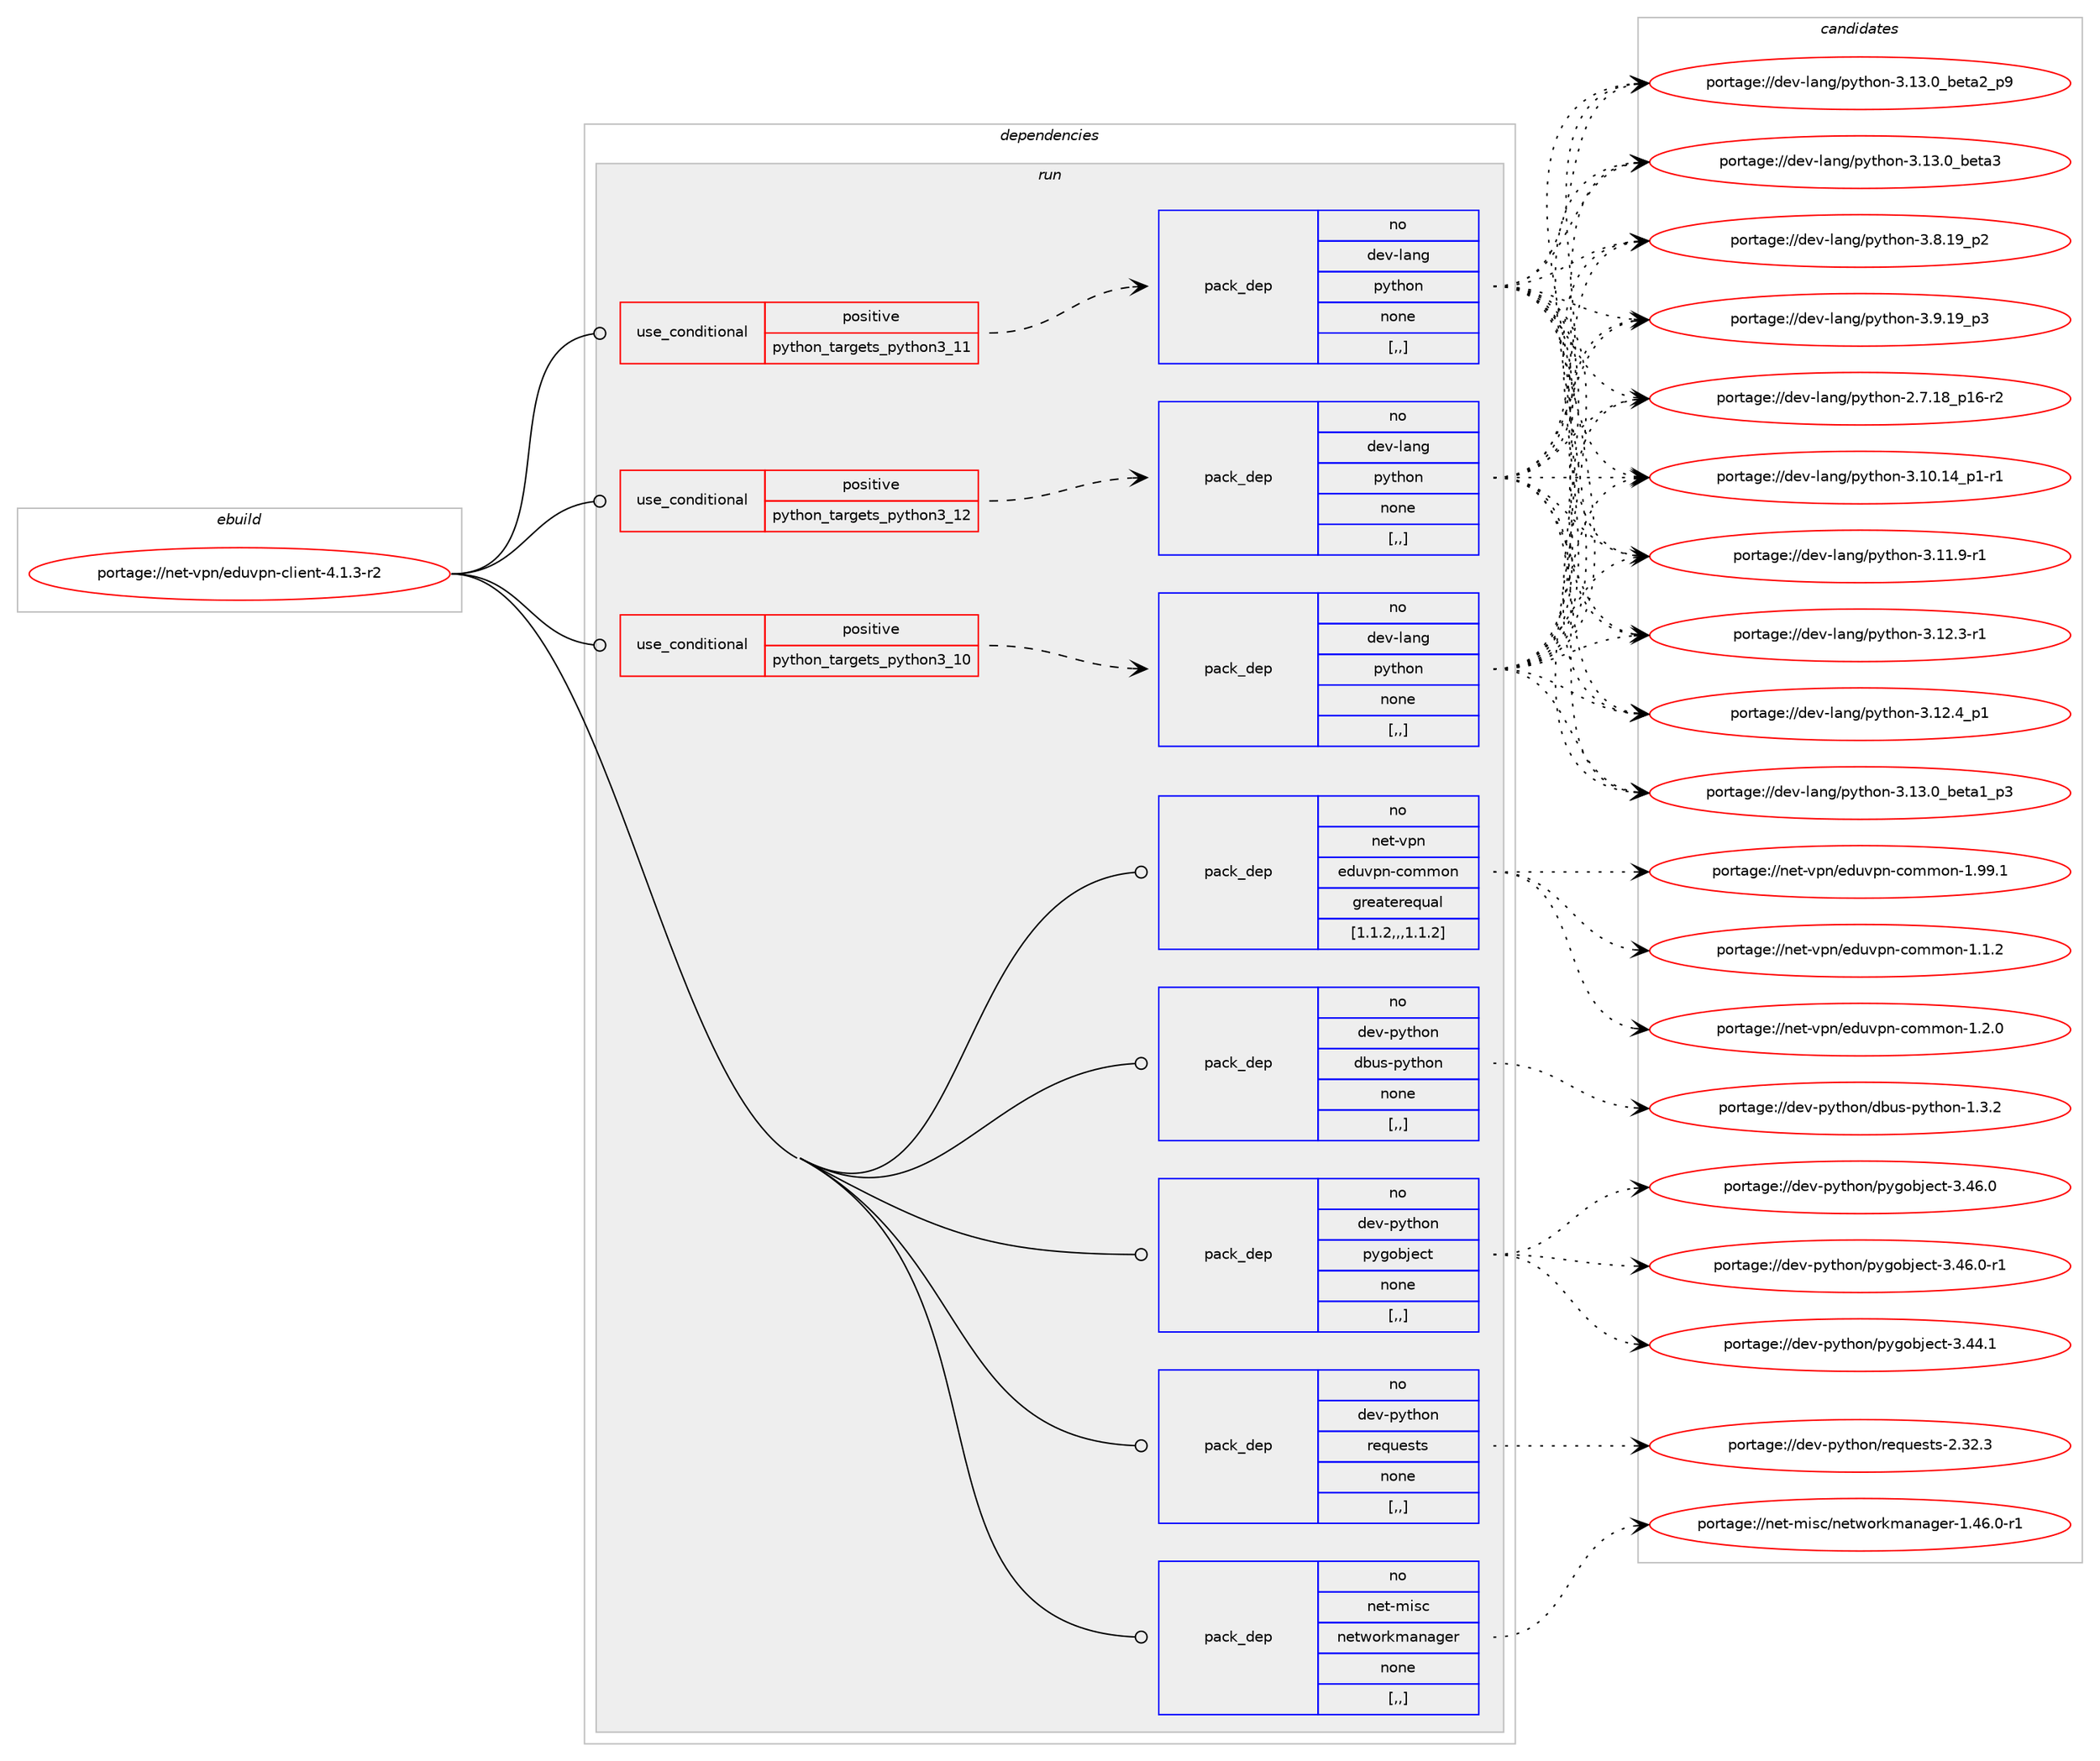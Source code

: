 digraph prolog {

# *************
# Graph options
# *************

newrank=true;
concentrate=true;
compound=true;
graph [rankdir=LR,fontname=Helvetica,fontsize=10,ranksep=1.5];#, ranksep=2.5, nodesep=0.2];
edge  [arrowhead=vee];
node  [fontname=Helvetica,fontsize=10];

# **********
# The ebuild
# **********

subgraph cluster_leftcol {
color=gray;
label=<<i>ebuild</i>>;
id [label="portage://net-vpn/eduvpn-client-4.1.3-r2", color=red, width=4, href="../net-vpn/eduvpn-client-4.1.3-r2.svg"];
}

# ****************
# The dependencies
# ****************

subgraph cluster_midcol {
color=gray;
label=<<i>dependencies</i>>;
subgraph cluster_compile {
fillcolor="#eeeeee";
style=filled;
label=<<i>compile</i>>;
}
subgraph cluster_compileandrun {
fillcolor="#eeeeee";
style=filled;
label=<<i>compile and run</i>>;
}
subgraph cluster_run {
fillcolor="#eeeeee";
style=filled;
label=<<i>run</i>>;
subgraph cond99459 {
dependency376546 [label=<<TABLE BORDER="0" CELLBORDER="1" CELLSPACING="0" CELLPADDING="4"><TR><TD ROWSPAN="3" CELLPADDING="10">use_conditional</TD></TR><TR><TD>positive</TD></TR><TR><TD>python_targets_python3_10</TD></TR></TABLE>>, shape=none, color=red];
subgraph pack274365 {
dependency376547 [label=<<TABLE BORDER="0" CELLBORDER="1" CELLSPACING="0" CELLPADDING="4" WIDTH="220"><TR><TD ROWSPAN="6" CELLPADDING="30">pack_dep</TD></TR><TR><TD WIDTH="110">no</TD></TR><TR><TD>dev-lang</TD></TR><TR><TD>python</TD></TR><TR><TD>none</TD></TR><TR><TD>[,,]</TD></TR></TABLE>>, shape=none, color=blue];
}
dependency376546:e -> dependency376547:w [weight=20,style="dashed",arrowhead="vee"];
}
id:e -> dependency376546:w [weight=20,style="solid",arrowhead="odot"];
subgraph cond99460 {
dependency376548 [label=<<TABLE BORDER="0" CELLBORDER="1" CELLSPACING="0" CELLPADDING="4"><TR><TD ROWSPAN="3" CELLPADDING="10">use_conditional</TD></TR><TR><TD>positive</TD></TR><TR><TD>python_targets_python3_11</TD></TR></TABLE>>, shape=none, color=red];
subgraph pack274366 {
dependency376549 [label=<<TABLE BORDER="0" CELLBORDER="1" CELLSPACING="0" CELLPADDING="4" WIDTH="220"><TR><TD ROWSPAN="6" CELLPADDING="30">pack_dep</TD></TR><TR><TD WIDTH="110">no</TD></TR><TR><TD>dev-lang</TD></TR><TR><TD>python</TD></TR><TR><TD>none</TD></TR><TR><TD>[,,]</TD></TR></TABLE>>, shape=none, color=blue];
}
dependency376548:e -> dependency376549:w [weight=20,style="dashed",arrowhead="vee"];
}
id:e -> dependency376548:w [weight=20,style="solid",arrowhead="odot"];
subgraph cond99461 {
dependency376550 [label=<<TABLE BORDER="0" CELLBORDER="1" CELLSPACING="0" CELLPADDING="4"><TR><TD ROWSPAN="3" CELLPADDING="10">use_conditional</TD></TR><TR><TD>positive</TD></TR><TR><TD>python_targets_python3_12</TD></TR></TABLE>>, shape=none, color=red];
subgraph pack274367 {
dependency376551 [label=<<TABLE BORDER="0" CELLBORDER="1" CELLSPACING="0" CELLPADDING="4" WIDTH="220"><TR><TD ROWSPAN="6" CELLPADDING="30">pack_dep</TD></TR><TR><TD WIDTH="110">no</TD></TR><TR><TD>dev-lang</TD></TR><TR><TD>python</TD></TR><TR><TD>none</TD></TR><TR><TD>[,,]</TD></TR></TABLE>>, shape=none, color=blue];
}
dependency376550:e -> dependency376551:w [weight=20,style="dashed",arrowhead="vee"];
}
id:e -> dependency376550:w [weight=20,style="solid",arrowhead="odot"];
subgraph pack274368 {
dependency376552 [label=<<TABLE BORDER="0" CELLBORDER="1" CELLSPACING="0" CELLPADDING="4" WIDTH="220"><TR><TD ROWSPAN="6" CELLPADDING="30">pack_dep</TD></TR><TR><TD WIDTH="110">no</TD></TR><TR><TD>dev-python</TD></TR><TR><TD>dbus-python</TD></TR><TR><TD>none</TD></TR><TR><TD>[,,]</TD></TR></TABLE>>, shape=none, color=blue];
}
id:e -> dependency376552:w [weight=20,style="solid",arrowhead="odot"];
subgraph pack274369 {
dependency376553 [label=<<TABLE BORDER="0" CELLBORDER="1" CELLSPACING="0" CELLPADDING="4" WIDTH="220"><TR><TD ROWSPAN="6" CELLPADDING="30">pack_dep</TD></TR><TR><TD WIDTH="110">no</TD></TR><TR><TD>dev-python</TD></TR><TR><TD>pygobject</TD></TR><TR><TD>none</TD></TR><TR><TD>[,,]</TD></TR></TABLE>>, shape=none, color=blue];
}
id:e -> dependency376553:w [weight=20,style="solid",arrowhead="odot"];
subgraph pack274370 {
dependency376554 [label=<<TABLE BORDER="0" CELLBORDER="1" CELLSPACING="0" CELLPADDING="4" WIDTH="220"><TR><TD ROWSPAN="6" CELLPADDING="30">pack_dep</TD></TR><TR><TD WIDTH="110">no</TD></TR><TR><TD>dev-python</TD></TR><TR><TD>requests</TD></TR><TR><TD>none</TD></TR><TR><TD>[,,]</TD></TR></TABLE>>, shape=none, color=blue];
}
id:e -> dependency376554:w [weight=20,style="solid",arrowhead="odot"];
subgraph pack274371 {
dependency376555 [label=<<TABLE BORDER="0" CELLBORDER="1" CELLSPACING="0" CELLPADDING="4" WIDTH="220"><TR><TD ROWSPAN="6" CELLPADDING="30">pack_dep</TD></TR><TR><TD WIDTH="110">no</TD></TR><TR><TD>net-misc</TD></TR><TR><TD>networkmanager</TD></TR><TR><TD>none</TD></TR><TR><TD>[,,]</TD></TR></TABLE>>, shape=none, color=blue];
}
id:e -> dependency376555:w [weight=20,style="solid",arrowhead="odot"];
subgraph pack274372 {
dependency376556 [label=<<TABLE BORDER="0" CELLBORDER="1" CELLSPACING="0" CELLPADDING="4" WIDTH="220"><TR><TD ROWSPAN="6" CELLPADDING="30">pack_dep</TD></TR><TR><TD WIDTH="110">no</TD></TR><TR><TD>net-vpn</TD></TR><TR><TD>eduvpn-common</TD></TR><TR><TD>greaterequal</TD></TR><TR><TD>[1.1.2,,,1.1.2]</TD></TR></TABLE>>, shape=none, color=blue];
}
id:e -> dependency376556:w [weight=20,style="solid",arrowhead="odot"];
}
}

# **************
# The candidates
# **************

subgraph cluster_choices {
rank=same;
color=gray;
label=<<i>candidates</i>>;

subgraph choice274365 {
color=black;
nodesep=1;
choice100101118451089711010347112121116104111110455046554649569511249544511450 [label="portage://dev-lang/python-2.7.18_p16-r2", color=red, width=4,href="../dev-lang/python-2.7.18_p16-r2.svg"];
choice100101118451089711010347112121116104111110455146494846495295112494511449 [label="portage://dev-lang/python-3.10.14_p1-r1", color=red, width=4,href="../dev-lang/python-3.10.14_p1-r1.svg"];
choice100101118451089711010347112121116104111110455146494946574511449 [label="portage://dev-lang/python-3.11.9-r1", color=red, width=4,href="../dev-lang/python-3.11.9-r1.svg"];
choice100101118451089711010347112121116104111110455146495046514511449 [label="portage://dev-lang/python-3.12.3-r1", color=red, width=4,href="../dev-lang/python-3.12.3-r1.svg"];
choice100101118451089711010347112121116104111110455146495046529511249 [label="portage://dev-lang/python-3.12.4_p1", color=red, width=4,href="../dev-lang/python-3.12.4_p1.svg"];
choice10010111845108971101034711212111610411111045514649514648959810111697499511251 [label="portage://dev-lang/python-3.13.0_beta1_p3", color=red, width=4,href="../dev-lang/python-3.13.0_beta1_p3.svg"];
choice10010111845108971101034711212111610411111045514649514648959810111697509511257 [label="portage://dev-lang/python-3.13.0_beta2_p9", color=red, width=4,href="../dev-lang/python-3.13.0_beta2_p9.svg"];
choice1001011184510897110103471121211161041111104551464951464895981011169751 [label="portage://dev-lang/python-3.13.0_beta3", color=red, width=4,href="../dev-lang/python-3.13.0_beta3.svg"];
choice100101118451089711010347112121116104111110455146564649579511250 [label="portage://dev-lang/python-3.8.19_p2", color=red, width=4,href="../dev-lang/python-3.8.19_p2.svg"];
choice100101118451089711010347112121116104111110455146574649579511251 [label="portage://dev-lang/python-3.9.19_p3", color=red, width=4,href="../dev-lang/python-3.9.19_p3.svg"];
dependency376547:e -> choice100101118451089711010347112121116104111110455046554649569511249544511450:w [style=dotted,weight="100"];
dependency376547:e -> choice100101118451089711010347112121116104111110455146494846495295112494511449:w [style=dotted,weight="100"];
dependency376547:e -> choice100101118451089711010347112121116104111110455146494946574511449:w [style=dotted,weight="100"];
dependency376547:e -> choice100101118451089711010347112121116104111110455146495046514511449:w [style=dotted,weight="100"];
dependency376547:e -> choice100101118451089711010347112121116104111110455146495046529511249:w [style=dotted,weight="100"];
dependency376547:e -> choice10010111845108971101034711212111610411111045514649514648959810111697499511251:w [style=dotted,weight="100"];
dependency376547:e -> choice10010111845108971101034711212111610411111045514649514648959810111697509511257:w [style=dotted,weight="100"];
dependency376547:e -> choice1001011184510897110103471121211161041111104551464951464895981011169751:w [style=dotted,weight="100"];
dependency376547:e -> choice100101118451089711010347112121116104111110455146564649579511250:w [style=dotted,weight="100"];
dependency376547:e -> choice100101118451089711010347112121116104111110455146574649579511251:w [style=dotted,weight="100"];
}
subgraph choice274366 {
color=black;
nodesep=1;
choice100101118451089711010347112121116104111110455046554649569511249544511450 [label="portage://dev-lang/python-2.7.18_p16-r2", color=red, width=4,href="../dev-lang/python-2.7.18_p16-r2.svg"];
choice100101118451089711010347112121116104111110455146494846495295112494511449 [label="portage://dev-lang/python-3.10.14_p1-r1", color=red, width=4,href="../dev-lang/python-3.10.14_p1-r1.svg"];
choice100101118451089711010347112121116104111110455146494946574511449 [label="portage://dev-lang/python-3.11.9-r1", color=red, width=4,href="../dev-lang/python-3.11.9-r1.svg"];
choice100101118451089711010347112121116104111110455146495046514511449 [label="portage://dev-lang/python-3.12.3-r1", color=red, width=4,href="../dev-lang/python-3.12.3-r1.svg"];
choice100101118451089711010347112121116104111110455146495046529511249 [label="portage://dev-lang/python-3.12.4_p1", color=red, width=4,href="../dev-lang/python-3.12.4_p1.svg"];
choice10010111845108971101034711212111610411111045514649514648959810111697499511251 [label="portage://dev-lang/python-3.13.0_beta1_p3", color=red, width=4,href="../dev-lang/python-3.13.0_beta1_p3.svg"];
choice10010111845108971101034711212111610411111045514649514648959810111697509511257 [label="portage://dev-lang/python-3.13.0_beta2_p9", color=red, width=4,href="../dev-lang/python-3.13.0_beta2_p9.svg"];
choice1001011184510897110103471121211161041111104551464951464895981011169751 [label="portage://dev-lang/python-3.13.0_beta3", color=red, width=4,href="../dev-lang/python-3.13.0_beta3.svg"];
choice100101118451089711010347112121116104111110455146564649579511250 [label="portage://dev-lang/python-3.8.19_p2", color=red, width=4,href="../dev-lang/python-3.8.19_p2.svg"];
choice100101118451089711010347112121116104111110455146574649579511251 [label="portage://dev-lang/python-3.9.19_p3", color=red, width=4,href="../dev-lang/python-3.9.19_p3.svg"];
dependency376549:e -> choice100101118451089711010347112121116104111110455046554649569511249544511450:w [style=dotted,weight="100"];
dependency376549:e -> choice100101118451089711010347112121116104111110455146494846495295112494511449:w [style=dotted,weight="100"];
dependency376549:e -> choice100101118451089711010347112121116104111110455146494946574511449:w [style=dotted,weight="100"];
dependency376549:e -> choice100101118451089711010347112121116104111110455146495046514511449:w [style=dotted,weight="100"];
dependency376549:e -> choice100101118451089711010347112121116104111110455146495046529511249:w [style=dotted,weight="100"];
dependency376549:e -> choice10010111845108971101034711212111610411111045514649514648959810111697499511251:w [style=dotted,weight="100"];
dependency376549:e -> choice10010111845108971101034711212111610411111045514649514648959810111697509511257:w [style=dotted,weight="100"];
dependency376549:e -> choice1001011184510897110103471121211161041111104551464951464895981011169751:w [style=dotted,weight="100"];
dependency376549:e -> choice100101118451089711010347112121116104111110455146564649579511250:w [style=dotted,weight="100"];
dependency376549:e -> choice100101118451089711010347112121116104111110455146574649579511251:w [style=dotted,weight="100"];
}
subgraph choice274367 {
color=black;
nodesep=1;
choice100101118451089711010347112121116104111110455046554649569511249544511450 [label="portage://dev-lang/python-2.7.18_p16-r2", color=red, width=4,href="../dev-lang/python-2.7.18_p16-r2.svg"];
choice100101118451089711010347112121116104111110455146494846495295112494511449 [label="portage://dev-lang/python-3.10.14_p1-r1", color=red, width=4,href="../dev-lang/python-3.10.14_p1-r1.svg"];
choice100101118451089711010347112121116104111110455146494946574511449 [label="portage://dev-lang/python-3.11.9-r1", color=red, width=4,href="../dev-lang/python-3.11.9-r1.svg"];
choice100101118451089711010347112121116104111110455146495046514511449 [label="portage://dev-lang/python-3.12.3-r1", color=red, width=4,href="../dev-lang/python-3.12.3-r1.svg"];
choice100101118451089711010347112121116104111110455146495046529511249 [label="portage://dev-lang/python-3.12.4_p1", color=red, width=4,href="../dev-lang/python-3.12.4_p1.svg"];
choice10010111845108971101034711212111610411111045514649514648959810111697499511251 [label="portage://dev-lang/python-3.13.0_beta1_p3", color=red, width=4,href="../dev-lang/python-3.13.0_beta1_p3.svg"];
choice10010111845108971101034711212111610411111045514649514648959810111697509511257 [label="portage://dev-lang/python-3.13.0_beta2_p9", color=red, width=4,href="../dev-lang/python-3.13.0_beta2_p9.svg"];
choice1001011184510897110103471121211161041111104551464951464895981011169751 [label="portage://dev-lang/python-3.13.0_beta3", color=red, width=4,href="../dev-lang/python-3.13.0_beta3.svg"];
choice100101118451089711010347112121116104111110455146564649579511250 [label="portage://dev-lang/python-3.8.19_p2", color=red, width=4,href="../dev-lang/python-3.8.19_p2.svg"];
choice100101118451089711010347112121116104111110455146574649579511251 [label="portage://dev-lang/python-3.9.19_p3", color=red, width=4,href="../dev-lang/python-3.9.19_p3.svg"];
dependency376551:e -> choice100101118451089711010347112121116104111110455046554649569511249544511450:w [style=dotted,weight="100"];
dependency376551:e -> choice100101118451089711010347112121116104111110455146494846495295112494511449:w [style=dotted,weight="100"];
dependency376551:e -> choice100101118451089711010347112121116104111110455146494946574511449:w [style=dotted,weight="100"];
dependency376551:e -> choice100101118451089711010347112121116104111110455146495046514511449:w [style=dotted,weight="100"];
dependency376551:e -> choice100101118451089711010347112121116104111110455146495046529511249:w [style=dotted,weight="100"];
dependency376551:e -> choice10010111845108971101034711212111610411111045514649514648959810111697499511251:w [style=dotted,weight="100"];
dependency376551:e -> choice10010111845108971101034711212111610411111045514649514648959810111697509511257:w [style=dotted,weight="100"];
dependency376551:e -> choice1001011184510897110103471121211161041111104551464951464895981011169751:w [style=dotted,weight="100"];
dependency376551:e -> choice100101118451089711010347112121116104111110455146564649579511250:w [style=dotted,weight="100"];
dependency376551:e -> choice100101118451089711010347112121116104111110455146574649579511251:w [style=dotted,weight="100"];
}
subgraph choice274368 {
color=black;
nodesep=1;
choice10010111845112121116104111110471009811711545112121116104111110454946514650 [label="portage://dev-python/dbus-python-1.3.2", color=red, width=4,href="../dev-python/dbus-python-1.3.2.svg"];
dependency376552:e -> choice10010111845112121116104111110471009811711545112121116104111110454946514650:w [style=dotted,weight="100"];
}
subgraph choice274369 {
color=black;
nodesep=1;
choice1001011184511212111610411111047112121103111981061019911645514652524649 [label="portage://dev-python/pygobject-3.44.1", color=red, width=4,href="../dev-python/pygobject-3.44.1.svg"];
choice1001011184511212111610411111047112121103111981061019911645514652544648 [label="portage://dev-python/pygobject-3.46.0", color=red, width=4,href="../dev-python/pygobject-3.46.0.svg"];
choice10010111845112121116104111110471121211031119810610199116455146525446484511449 [label="portage://dev-python/pygobject-3.46.0-r1", color=red, width=4,href="../dev-python/pygobject-3.46.0-r1.svg"];
dependency376553:e -> choice1001011184511212111610411111047112121103111981061019911645514652524649:w [style=dotted,weight="100"];
dependency376553:e -> choice1001011184511212111610411111047112121103111981061019911645514652544648:w [style=dotted,weight="100"];
dependency376553:e -> choice10010111845112121116104111110471121211031119810610199116455146525446484511449:w [style=dotted,weight="100"];
}
subgraph choice274370 {
color=black;
nodesep=1;
choice100101118451121211161041111104711410111311710111511611545504651504651 [label="portage://dev-python/requests-2.32.3", color=red, width=4,href="../dev-python/requests-2.32.3.svg"];
dependency376554:e -> choice100101118451121211161041111104711410111311710111511611545504651504651:w [style=dotted,weight="100"];
}
subgraph choice274371 {
color=black;
nodesep=1;
choice1101011164510910511599471101011161191111141071099711097103101114454946525446484511449 [label="portage://net-misc/networkmanager-1.46.0-r1", color=red, width=4,href="../net-misc/networkmanager-1.46.0-r1.svg"];
dependency376555:e -> choice1101011164510910511599471101011161191111141071099711097103101114454946525446484511449:w [style=dotted,weight="100"];
}
subgraph choice274372 {
color=black;
nodesep=1;
choice11010111645118112110471011001171181121104599111109109111110454946494650 [label="portage://net-vpn/eduvpn-common-1.1.2", color=red, width=4,href="../net-vpn/eduvpn-common-1.1.2.svg"];
choice11010111645118112110471011001171181121104599111109109111110454946504648 [label="portage://net-vpn/eduvpn-common-1.2.0", color=red, width=4,href="../net-vpn/eduvpn-common-1.2.0.svg"];
choice1101011164511811211047101100117118112110459911110910911111045494657574649 [label="portage://net-vpn/eduvpn-common-1.99.1", color=red, width=4,href="../net-vpn/eduvpn-common-1.99.1.svg"];
dependency376556:e -> choice11010111645118112110471011001171181121104599111109109111110454946494650:w [style=dotted,weight="100"];
dependency376556:e -> choice11010111645118112110471011001171181121104599111109109111110454946504648:w [style=dotted,weight="100"];
dependency376556:e -> choice1101011164511811211047101100117118112110459911110910911111045494657574649:w [style=dotted,weight="100"];
}
}

}
